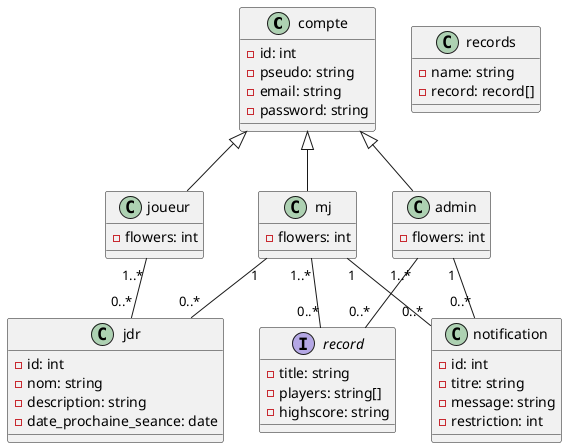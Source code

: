 @startuml

class compte{
    -id: int
    -pseudo: string
    -email: string
    -password: string
}

class jdr{
    -id: int
    -nom: string
    -description: string
    -date_prochaine_seance: date
}

class notification{
    -id: int
    -titre: string
    -message: string
    -restriction: int
}

class records{
    -name: string
    -record: record[]
}

interface record{
    -title: string
    -players: string[]
    -highscore: string
}

class joueur{
    -flowers: int
}

class mj{
    -flowers: int

}

class admin{
    -flowers: int
}

compte <|-- admin
compte <|-- joueur
compte <|-- mj

joueur "1..*" --  "0..*" jdr
mj "1" --  "0..*" jdr

mj "1" -- "0..*" notification
admin "1" -- "0..*" notification

mj "1..*" -- "0..*" record
admin "1..*" -- "0..*" record

@enduml